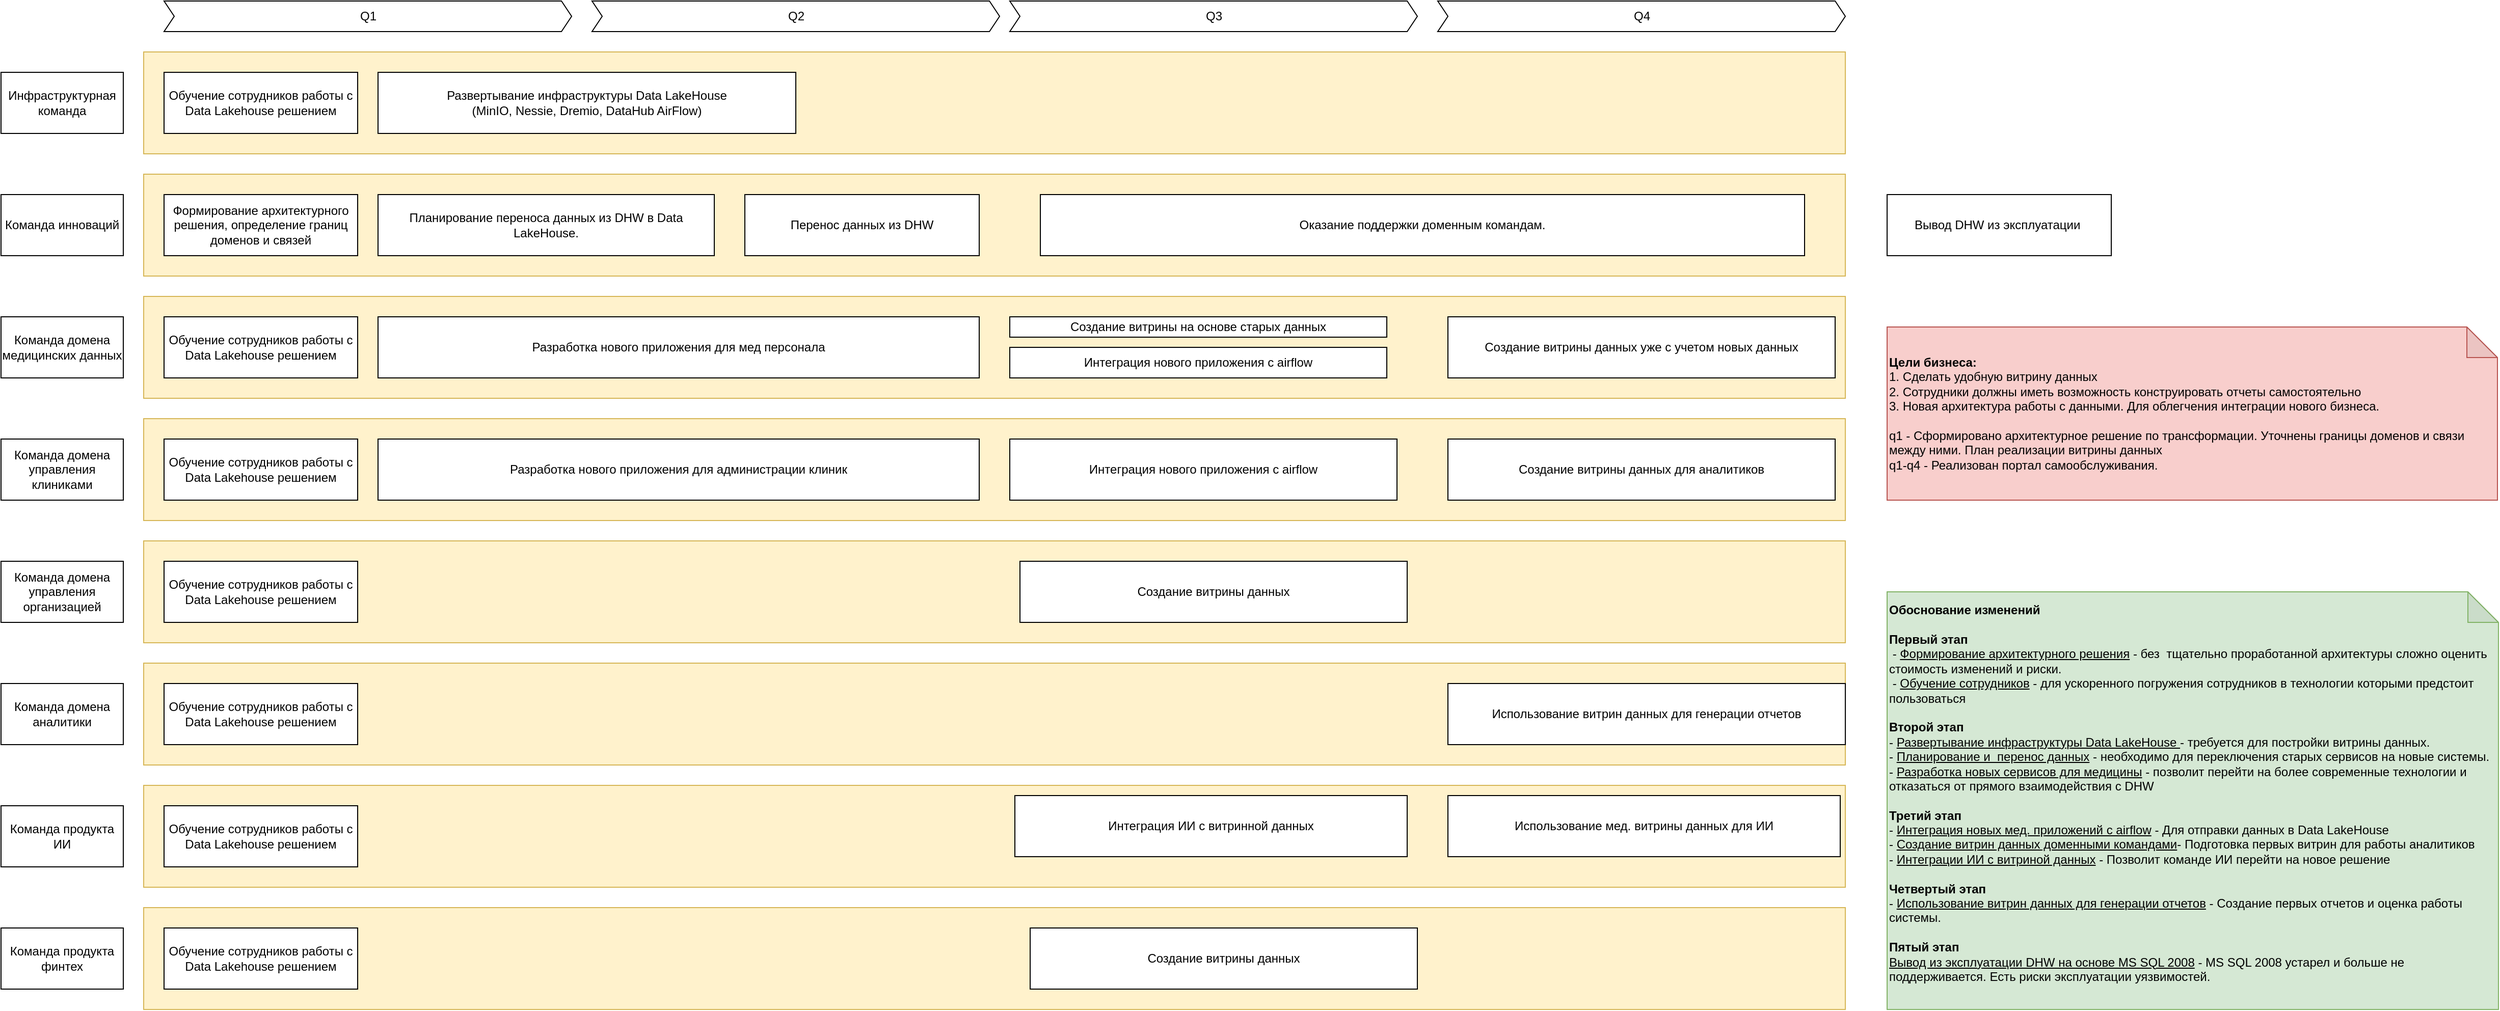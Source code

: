 <mxfile version="26.1.1">
  <diagram name="Страница — 1" id="7bfxBKNZg6GtCPhx7CM3">
    <mxGraphModel dx="3029" dy="2237" grid="1" gridSize="10" guides="1" tooltips="1" connect="1" arrows="1" fold="1" page="1" pageScale="1" pageWidth="827" pageHeight="1169" math="0" shadow="0">
      <root>
        <mxCell id="0" />
        <mxCell id="1" parent="0" />
        <mxCell id="wn2wDF9BB-KdJCNYpCvU-42" value="" style="rounded=0;whiteSpace=wrap;html=1;fillColor=#fff2cc;strokeColor=#d6b656;" vertex="1" parent="1">
          <mxGeometry x="170" y="200" width="1670" height="100" as="geometry" />
        </mxCell>
        <mxCell id="wn2wDF9BB-KdJCNYpCvU-43" value="" style="rounded=0;whiteSpace=wrap;html=1;fillColor=#fff2cc;strokeColor=#d6b656;" vertex="1" parent="1">
          <mxGeometry x="170" y="320" width="1670" height="100" as="geometry" />
        </mxCell>
        <mxCell id="wn2wDF9BB-KdJCNYpCvU-44" value="" style="rounded=0;whiteSpace=wrap;html=1;fillColor=#fff2cc;strokeColor=#d6b656;" vertex="1" parent="1">
          <mxGeometry x="170" y="440" width="1670" height="100" as="geometry" />
        </mxCell>
        <mxCell id="wn2wDF9BB-KdJCNYpCvU-45" value="" style="rounded=0;whiteSpace=wrap;html=1;fillColor=#fff2cc;strokeColor=#d6b656;" vertex="1" parent="1">
          <mxGeometry x="170" y="560" width="1670" height="100" as="geometry" />
        </mxCell>
        <mxCell id="wn2wDF9BB-KdJCNYpCvU-46" value="" style="rounded=0;whiteSpace=wrap;html=1;fillColor=#fff2cc;strokeColor=#d6b656;" vertex="1" parent="1">
          <mxGeometry x="170" y="680" width="1670" height="100" as="geometry" />
        </mxCell>
        <mxCell id="wn2wDF9BB-KdJCNYpCvU-47" value="" style="rounded=0;whiteSpace=wrap;html=1;fillColor=#fff2cc;strokeColor=#d6b656;" vertex="1" parent="1">
          <mxGeometry x="170" y="800" width="1670" height="100" as="geometry" />
        </mxCell>
        <mxCell id="wn2wDF9BB-KdJCNYpCvU-48" value="" style="rounded=0;whiteSpace=wrap;html=1;fillColor=#fff2cc;strokeColor=#d6b656;" vertex="1" parent="1">
          <mxGeometry x="170" y="920" width="1670" height="100" as="geometry" />
        </mxCell>
        <mxCell id="wn2wDF9BB-KdJCNYpCvU-41" value="" style="rounded=0;whiteSpace=wrap;html=1;fillColor=#fff2cc;strokeColor=#d6b656;" vertex="1" parent="1">
          <mxGeometry x="170" y="80" width="1670" height="100" as="geometry" />
        </mxCell>
        <mxCell id="wn2wDF9BB-KdJCNYpCvU-1" value="Q1" style="html=1;shadow=0;dashed=0;align=center;verticalAlign=middle;shape=mxgraph.arrows2.arrow;dy=0;dx=10;notch=10;" vertex="1" parent="1">
          <mxGeometry x="190" y="30" width="400" height="30" as="geometry" />
        </mxCell>
        <mxCell id="wn2wDF9BB-KdJCNYpCvU-5" value="Инфраструктурная команда" style="rounded=0;whiteSpace=wrap;html=1;" vertex="1" parent="1">
          <mxGeometry x="30" y="100" width="120" height="60" as="geometry" />
        </mxCell>
        <mxCell id="wn2wDF9BB-KdJCNYpCvU-6" value="Команда инноваций" style="rounded=0;whiteSpace=wrap;html=1;" vertex="1" parent="1">
          <mxGeometry x="30" y="220" width="120" height="60" as="geometry" />
        </mxCell>
        <mxCell id="wn2wDF9BB-KdJCNYpCvU-7" value="Команда домена медицинских данных" style="rounded=0;whiteSpace=wrap;html=1;" vertex="1" parent="1">
          <mxGeometry x="30" y="340" width="120" height="60" as="geometry" />
        </mxCell>
        <mxCell id="wn2wDF9BB-KdJCNYpCvU-8" value="Команда продукта ИИ" style="rounded=0;whiteSpace=wrap;html=1;" vertex="1" parent="1">
          <mxGeometry x="30" y="820" width="120" height="60" as="geometry" />
        </mxCell>
        <mxCell id="wn2wDF9BB-KdJCNYpCvU-9" value="Команда продукта финтех" style="rounded=0;whiteSpace=wrap;html=1;" vertex="1" parent="1">
          <mxGeometry x="30" y="940" width="120" height="60" as="geometry" />
        </mxCell>
        <mxCell id="wn2wDF9BB-KdJCNYpCvU-10" value="&lt;b&gt;Цели бизнеса:&lt;/b&gt;&lt;div&gt;1. Сделать удобную витрину данных&lt;/div&gt;&lt;div&gt;2. Сотрудники должны иметь возможность конструировать отчеты самостоятельно&lt;/div&gt;&lt;div&gt;3. Новая архитектура работы с данными. Для облегчения интеграции нового бизнеса.&lt;/div&gt;&lt;div&gt;&lt;br&gt;&lt;/div&gt;&lt;div&gt;q1 - Сформировано архитектурное решение по трансформации. Уточнены границы доменов и связи между ними. План реализации витрины данных&lt;/div&gt;&lt;div&gt;q1-q4 - Реализован портал самообслуживания.&lt;/div&gt;" style="shape=note;whiteSpace=wrap;html=1;backgroundOutline=1;darkOpacity=0.05;align=left;fillColor=#f8cecc;strokeColor=#b85450;" vertex="1" parent="1">
          <mxGeometry x="1881" y="350" width="599" height="170" as="geometry" />
        </mxCell>
        <mxCell id="wn2wDF9BB-KdJCNYpCvU-11" value="Команда домена управления клиниками" style="rounded=0;whiteSpace=wrap;html=1;" vertex="1" parent="1">
          <mxGeometry x="30" y="460" width="120" height="60" as="geometry" />
        </mxCell>
        <mxCell id="wn2wDF9BB-KdJCNYpCvU-12" value="Команда домена управления организацией" style="rounded=0;whiteSpace=wrap;html=1;" vertex="1" parent="1">
          <mxGeometry x="30" y="580" width="120" height="60" as="geometry" />
        </mxCell>
        <mxCell id="wn2wDF9BB-KdJCNYpCvU-13" value="Команда домена аналитики" style="rounded=0;whiteSpace=wrap;html=1;" vertex="1" parent="1">
          <mxGeometry x="30" y="700" width="120" height="60" as="geometry" />
        </mxCell>
        <mxCell id="wn2wDF9BB-KdJCNYpCvU-14" value="Формирование архитектурного решения, определение границ доменов и связей" style="rounded=0;whiteSpace=wrap;html=1;" vertex="1" parent="1">
          <mxGeometry x="190" y="220" width="190" height="60" as="geometry" />
        </mxCell>
        <mxCell id="wn2wDF9BB-KdJCNYpCvU-15" value="Обучение сотрудников работы с Data Lakehouse решением" style="rounded=0;whiteSpace=wrap;html=1;" vertex="1" parent="1">
          <mxGeometry x="190" y="340" width="190" height="60" as="geometry" />
        </mxCell>
        <mxCell id="wn2wDF9BB-KdJCNYpCvU-16" value="Обучение сотрудников работы с Data Lakehouse решением" style="rounded=0;whiteSpace=wrap;html=1;" vertex="1" parent="1">
          <mxGeometry x="190" y="460" width="190" height="60" as="geometry" />
        </mxCell>
        <mxCell id="wn2wDF9BB-KdJCNYpCvU-17" value="Обучение сотрудников работы с Data Lakehouse решением" style="rounded=0;whiteSpace=wrap;html=1;" vertex="1" parent="1">
          <mxGeometry x="190" y="580" width="190" height="60" as="geometry" />
        </mxCell>
        <mxCell id="wn2wDF9BB-KdJCNYpCvU-18" value="Обучение сотрудников работы с Data Lakehouse решением" style="rounded=0;whiteSpace=wrap;html=1;" vertex="1" parent="1">
          <mxGeometry x="190" y="700" width="190" height="60" as="geometry" />
        </mxCell>
        <mxCell id="wn2wDF9BB-KdJCNYpCvU-19" value="Обучение сотрудников работы с Data Lakehouse решением" style="rounded=0;whiteSpace=wrap;html=1;" vertex="1" parent="1">
          <mxGeometry x="190" y="820" width="190" height="60" as="geometry" />
        </mxCell>
        <mxCell id="wn2wDF9BB-KdJCNYpCvU-20" value="Обучение сотрудников работы с Data Lakehouse решением" style="rounded=0;whiteSpace=wrap;html=1;" vertex="1" parent="1">
          <mxGeometry x="190" y="940" width="190" height="60" as="geometry" />
        </mxCell>
        <mxCell id="wn2wDF9BB-KdJCNYpCvU-21" value="Обучение сотрудников работы с Data Lakehouse решением" style="rounded=0;whiteSpace=wrap;html=1;" vertex="1" parent="1">
          <mxGeometry x="190" y="100" width="190" height="60" as="geometry" />
        </mxCell>
        <mxCell id="wn2wDF9BB-KdJCNYpCvU-22" value="Развертывание инфраструктуры Data LakeHouse&lt;div&gt;(MinIO, Nessie, Dremio, DataHub AirFlow)&lt;/div&gt;" style="rounded=0;whiteSpace=wrap;html=1;" vertex="1" parent="1">
          <mxGeometry x="400" y="100" width="410" height="60" as="geometry" />
        </mxCell>
        <mxCell id="wn2wDF9BB-KdJCNYpCvU-24" value="Разработка нового приложения для мед персонала" style="rounded=0;whiteSpace=wrap;html=1;" vertex="1" parent="1">
          <mxGeometry x="400" y="340" width="590" height="60" as="geometry" />
        </mxCell>
        <mxCell id="wn2wDF9BB-KdJCNYpCvU-25" value="Разработка нового приложения для администрации клиник" style="rounded=0;whiteSpace=wrap;html=1;" vertex="1" parent="1">
          <mxGeometry x="400" y="460" width="590" height="60" as="geometry" />
        </mxCell>
        <mxCell id="wn2wDF9BB-KdJCNYpCvU-26" value="Интеграция нового приложения с airflow" style="rounded=0;whiteSpace=wrap;html=1;" vertex="1" parent="1">
          <mxGeometry x="1020" y="370" width="370" height="30" as="geometry" />
        </mxCell>
        <mxCell id="wn2wDF9BB-KdJCNYpCvU-27" value="Интеграция нового приложения с airflow" style="rounded=0;whiteSpace=wrap;html=1;" vertex="1" parent="1">
          <mxGeometry x="1020" y="460" width="380" height="60" as="geometry" />
        </mxCell>
        <mxCell id="wn2wDF9BB-KdJCNYpCvU-28" value="Создание витрины данных уже с учетом новых данных" style="rounded=0;whiteSpace=wrap;html=1;" vertex="1" parent="1">
          <mxGeometry x="1450" y="340" width="380" height="60" as="geometry" />
        </mxCell>
        <mxCell id="wn2wDF9BB-KdJCNYpCvU-29" value="Создание витрины данных для аналитиков" style="rounded=0;whiteSpace=wrap;html=1;" vertex="1" parent="1">
          <mxGeometry x="1450" y="460" width="380" height="60" as="geometry" />
        </mxCell>
        <mxCell id="wn2wDF9BB-KdJCNYpCvU-30" value="Q2" style="html=1;shadow=0;dashed=0;align=center;verticalAlign=middle;shape=mxgraph.arrows2.arrow;dy=0;dx=10;notch=10;" vertex="1" parent="1">
          <mxGeometry x="610" y="30" width="400" height="30" as="geometry" />
        </mxCell>
        <mxCell id="wn2wDF9BB-KdJCNYpCvU-31" value="Q3" style="html=1;shadow=0;dashed=0;align=center;verticalAlign=middle;shape=mxgraph.arrows2.arrow;dy=0;dx=10;notch=10;" vertex="1" parent="1">
          <mxGeometry x="1020" y="30" width="400" height="30" as="geometry" />
        </mxCell>
        <mxCell id="wn2wDF9BB-KdJCNYpCvU-32" value="Q4" style="html=1;shadow=0;dashed=0;align=center;verticalAlign=middle;shape=mxgraph.arrows2.arrow;dy=0;dx=10;notch=10;" vertex="1" parent="1">
          <mxGeometry x="1440" y="30" width="400" height="30" as="geometry" />
        </mxCell>
        <mxCell id="wn2wDF9BB-KdJCNYpCvU-33" value="Планирование переноса данных из DHW в Data LakeHouse." style="rounded=0;whiteSpace=wrap;html=1;" vertex="1" parent="1">
          <mxGeometry x="400" y="220" width="330" height="60" as="geometry" />
        </mxCell>
        <mxCell id="wn2wDF9BB-KdJCNYpCvU-34" value="Перенос данных из DHW" style="rounded=0;whiteSpace=wrap;html=1;" vertex="1" parent="1">
          <mxGeometry x="760" y="220" width="230" height="60" as="geometry" />
        </mxCell>
        <mxCell id="wn2wDF9BB-KdJCNYpCvU-35" value="Создание витрины данных" style="rounded=0;whiteSpace=wrap;html=1;" vertex="1" parent="1">
          <mxGeometry x="1030" y="580" width="380" height="60" as="geometry" />
        </mxCell>
        <mxCell id="wn2wDF9BB-KdJCNYpCvU-36" value="Использование витрин данных для генерации отчетов" style="rounded=0;whiteSpace=wrap;html=1;" vertex="1" parent="1">
          <mxGeometry x="1450" y="700" width="390" height="60" as="geometry" />
        </mxCell>
        <mxCell id="wn2wDF9BB-KdJCNYpCvU-37" value="Использование мед. витрины данных для ИИ" style="rounded=0;whiteSpace=wrap;html=1;" vertex="1" parent="1">
          <mxGeometry x="1450" y="810" width="385" height="60" as="geometry" />
        </mxCell>
        <mxCell id="wn2wDF9BB-KdJCNYpCvU-38" value="Вывод DHW из эксплуатации&amp;nbsp;" style="rounded=0;whiteSpace=wrap;html=1;" vertex="1" parent="1">
          <mxGeometry x="1881" y="220" width="220" height="60" as="geometry" />
        </mxCell>
        <mxCell id="wn2wDF9BB-KdJCNYpCvU-39" value="Создание витрины данных" style="rounded=0;whiteSpace=wrap;html=1;" vertex="1" parent="1">
          <mxGeometry x="1040" y="940" width="380" height="60" as="geometry" />
        </mxCell>
        <mxCell id="wn2wDF9BB-KdJCNYpCvU-40" value="Создание витрины на основе старых данных" style="rounded=0;whiteSpace=wrap;html=1;" vertex="1" parent="1">
          <mxGeometry x="1020" y="340" width="370" height="20" as="geometry" />
        </mxCell>
        <mxCell id="wn2wDF9BB-KdJCNYpCvU-49" value="Оказание поддержки доменным командам." style="rounded=0;whiteSpace=wrap;html=1;" vertex="1" parent="1">
          <mxGeometry x="1050" y="220" width="750" height="60" as="geometry" />
        </mxCell>
        <mxCell id="wn2wDF9BB-KdJCNYpCvU-52" value="Интеграция ИИ с витринной данных" style="rounded=0;whiteSpace=wrap;html=1;" vertex="1" parent="1">
          <mxGeometry x="1025" y="810" width="385" height="60" as="geometry" />
        </mxCell>
        <mxCell id="wn2wDF9BB-KdJCNYpCvU-54" value="&lt;b&gt;Обоснование изменений&lt;/b&gt;&lt;div&gt;&lt;br&gt;&lt;div&gt;&lt;span style=&quot;background-color: transparent; color: light-dark(rgb(0, 0, 0), rgb(255, 255, 255));&quot;&gt;&lt;b&gt;Первый этап&amp;nbsp;&lt;/b&gt;&lt;/span&gt;&lt;/div&gt;&lt;div&gt;&lt;span style=&quot;background-color: transparent; color: light-dark(rgb(0, 0, 0), rgb(255, 255, 255));&quot;&gt;&amp;nbsp;- &lt;u&gt;Формирование архитектурного решения&lt;/u&gt; - без&amp;nbsp; тщательно проработанной архитектуры сложно оценить стоимость изменений и риски.&lt;/span&gt;&lt;/div&gt;&lt;div&gt;&lt;span style=&quot;background-color: transparent; color: light-dark(rgb(0, 0, 0), rgb(255, 255, 255));&quot;&gt;&amp;nbsp;- &lt;u&gt;Обучение сотрудников&lt;/u&gt; - для ускоренного погружения сотрудников в технологии которыми предстоит пользоваться&amp;nbsp;&lt;/span&gt;&lt;/div&gt;&lt;div&gt;&lt;span style=&quot;background-color: transparent; color: light-dark(rgb(0, 0, 0), rgb(255, 255, 255));&quot;&gt;&lt;br&gt;&lt;/span&gt;&lt;/div&gt;&lt;div&gt;&lt;span style=&quot;background-color: transparent; color: light-dark(rgb(0, 0, 0), rgb(255, 255, 255));&quot;&gt;&lt;b&gt;Второй этап&lt;/b&gt;&lt;/span&gt;&lt;/div&gt;&lt;div&gt;&lt;span style=&quot;background-color: transparent; color: light-dark(rgb(0, 0, 0), rgb(255, 255, 255));&quot;&gt;- &lt;u&gt;Развертывание инфраструктуры Data LakeHouse &lt;/u&gt;- требуется для постройки витрины данных.&lt;/span&gt;&lt;/div&gt;&lt;div&gt;&lt;span style=&quot;background-color: transparent; color: light-dark(rgb(0, 0, 0), rgb(255, 255, 255));&quot;&gt;- &lt;u&gt;Планирование и&amp;nbsp; перенос данных&lt;/u&gt; - необходимо для переключения старых сервисов на новые системы.&lt;/span&gt;&lt;/div&gt;&lt;div&gt;&lt;span style=&quot;background-color: transparent; color: light-dark(rgb(0, 0, 0), rgb(255, 255, 255));&quot;&gt;- &lt;u&gt;Разработка новых сервисов для медицины&lt;/u&gt; - позволит перейти на более современные технологии и отказаться от прямого взаимодействия с DHW&lt;/span&gt;&lt;/div&gt;&lt;div&gt;&lt;span style=&quot;background-color: transparent; color: light-dark(rgb(0, 0, 0), rgb(255, 255, 255));&quot;&gt;&lt;br&gt;&lt;/span&gt;&lt;/div&gt;&lt;div&gt;&lt;span style=&quot;background-color: transparent; color: light-dark(rgb(0, 0, 0), rgb(255, 255, 255));&quot;&gt;&lt;b&gt;Третий этап&lt;/b&gt;&lt;/span&gt;&lt;/div&gt;&lt;div&gt;&lt;span style=&quot;background-color: transparent; color: light-dark(rgb(0, 0, 0), rgb(255, 255, 255));&quot;&gt;- &lt;u&gt;Интеграция новых мед. приложений с airflow&lt;/u&gt; - Для отправки данных в&amp;nbsp;&lt;/span&gt;&lt;span style=&quot;background-color: transparent; color: light-dark(rgb(0, 0, 0), rgb(255, 255, 255));&quot;&gt;Data LakeHouse&lt;/span&gt;&lt;/div&gt;&lt;div&gt;&lt;span style=&quot;background-color: transparent; color: light-dark(rgb(0, 0, 0), rgb(255, 255, 255));&quot;&gt;- &lt;u&gt;Создание витрин данных доменными командами&lt;/u&gt;- Подготовка первых витрин для работы аналитиков&lt;/span&gt;&lt;/div&gt;&lt;div&gt;- &lt;u&gt;Интеграции ИИ с витриной данных&lt;/u&gt; - Позволит команде ИИ перейти на новое решение&lt;/div&gt;&lt;/div&gt;&lt;div&gt;&lt;br&gt;&lt;/div&gt;&lt;div&gt;&lt;b&gt;Четвертый этап&lt;/b&gt;&lt;/div&gt;&lt;div&gt;- &lt;u&gt;Использование витрин данных для генерации отчетов&lt;/u&gt; - Создание первых отчетов и оценка работы системы.&lt;/div&gt;&lt;div&gt;&lt;br&gt;&lt;/div&gt;&lt;div&gt;&lt;b&gt;Пятый этап&amp;nbsp;&lt;/b&gt;&lt;/div&gt;&lt;div&gt;&lt;u&gt;Вывод из эксплуатации DHW на основе MS SQL 2008&lt;/u&gt; - MS SQL 2008 устарел и больше не поддерживается. Есть риски эксплуатации уязвимостей.&lt;/div&gt;&lt;div&gt;&lt;br&gt;&lt;/div&gt;" style="shape=note;whiteSpace=wrap;html=1;backgroundOutline=1;darkOpacity=0.05;align=left;fillColor=#d5e8d4;strokeColor=#82b366;" vertex="1" parent="1">
          <mxGeometry x="1881" y="610" width="600" height="410" as="geometry" />
        </mxCell>
      </root>
    </mxGraphModel>
  </diagram>
</mxfile>
